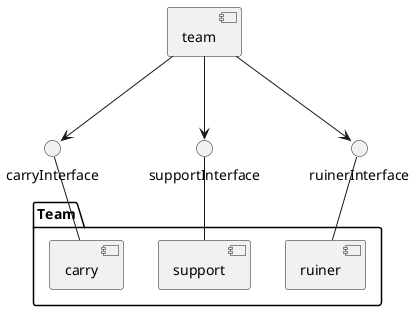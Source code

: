 @startuml

package "Team" {
[carry]
[support]
[ruiner]
}
[team]
[team] --> carryInterface
carryInterface -- carry
[team] --> supportInterface
supportInterface -- support
[team] --> ruinerInterface
ruinerInterface -- ruiner


@enduml
